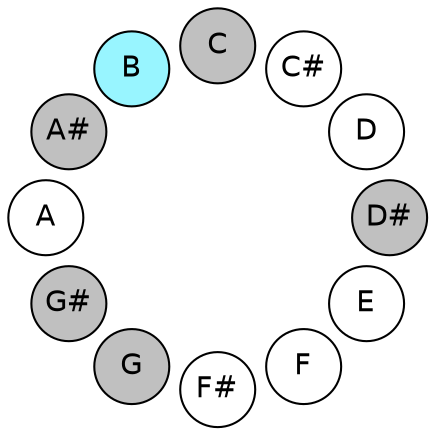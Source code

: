 
graph {

layout = circo;
mindist = .1

node [shape = circle, fontname = Helvetica, margin = 0, style = filled]
edge [style=invis]

subgraph 1 {
	"E" -- "F" -- "F#" -- "G" -- "G#" -- "A" -- "A#" -- "B" -- "C" -- "C#" -- "D" -- "D#" -- "E"
}

"C" [fillcolor = gray];
"C#" [fillcolor = white];
"D" [fillcolor = white];
"D#" [fillcolor = gray];
"E" [fillcolor = white];
"F" [fillcolor = white];
"F#" [fillcolor = white];
"G" [fillcolor = gray];
"G#" [fillcolor = gray];
"A" [fillcolor = white];
"A#" [fillcolor = gray];
"B" [fillcolor = cadetblue1];
}
